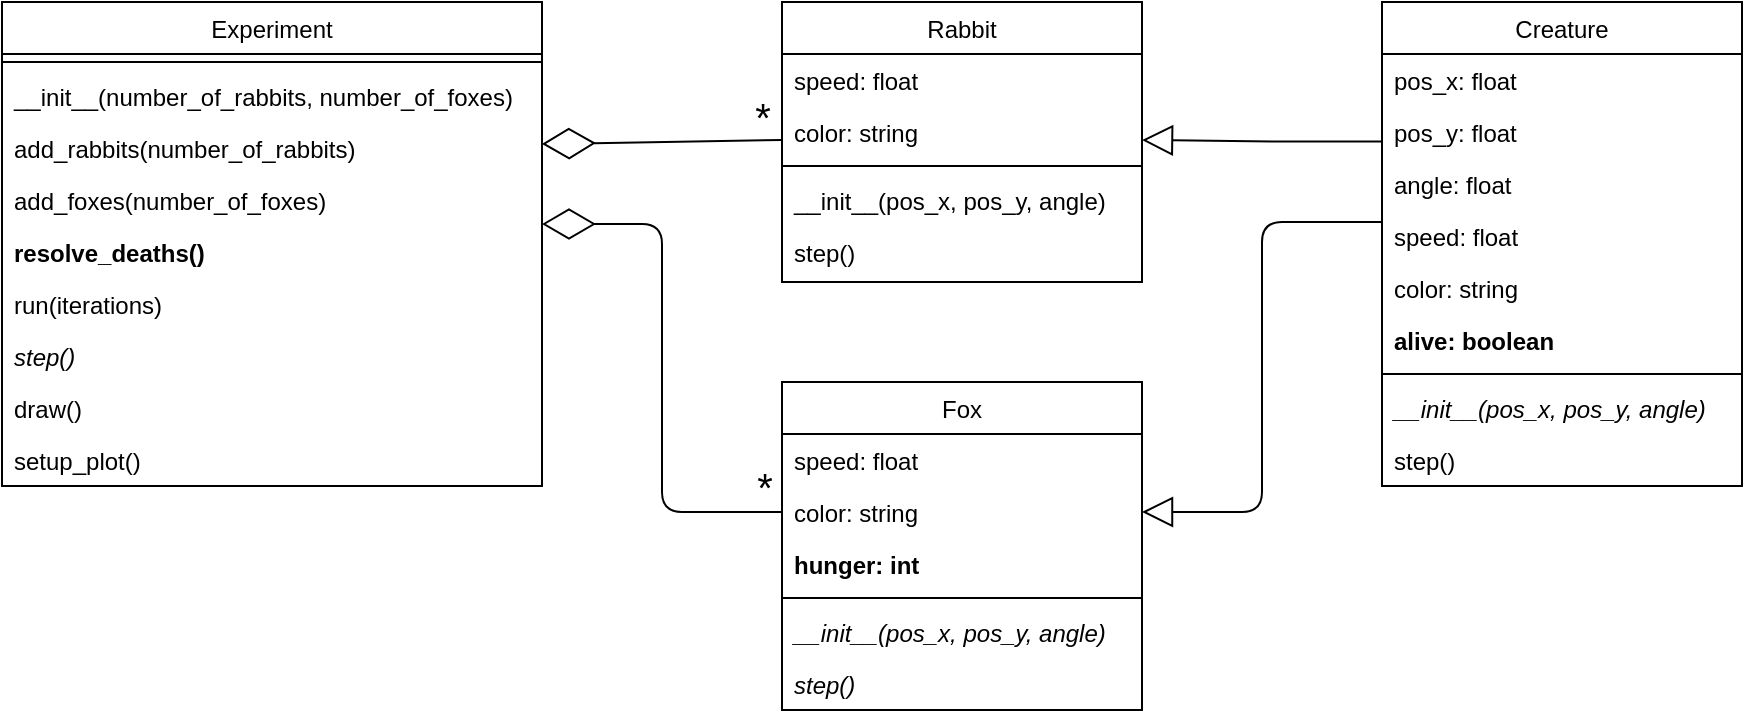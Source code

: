 <mxfile version="14.1.8" type="device"><diagram id="C5RBs43oDa-KdzZeNtuy" name="Page-1"><mxGraphModel dx="1207" dy="699" grid="1" gridSize="10" guides="1" tooltips="1" connect="1" arrows="1" fold="1" page="1" pageScale="1" pageWidth="827" pageHeight="1169" math="0" shadow="0"><root><mxCell id="WIyWlLk6GJQsqaUBKTNV-0"/><mxCell id="WIyWlLk6GJQsqaUBKTNV-1" parent="WIyWlLk6GJQsqaUBKTNV-0"/><mxCell id="zkfFHV4jXpPFQw0GAbJ--0" value="Experiment" style="swimlane;fontStyle=0;align=center;verticalAlign=top;childLayout=stackLayout;horizontal=1;startSize=26;horizontalStack=0;resizeParent=1;resizeLast=0;collapsible=1;marginBottom=0;rounded=0;shadow=0;strokeWidth=1;" parent="WIyWlLk6GJQsqaUBKTNV-1" vertex="1"><mxGeometry x="50" y="10" width="270" height="242" as="geometry"><mxRectangle x="230" y="140" width="160" height="26" as="alternateBounds"/></mxGeometry></mxCell><mxCell id="zkfFHV4jXpPFQw0GAbJ--4" value="" style="line;html=1;strokeWidth=1;align=left;verticalAlign=middle;spacingTop=-1;spacingLeft=3;spacingRight=3;rotatable=0;labelPosition=right;points=[];portConstraint=eastwest;" parent="zkfFHV4jXpPFQw0GAbJ--0" vertex="1"><mxGeometry y="26" width="270" height="8" as="geometry"/></mxCell><mxCell id="zkfFHV4jXpPFQw0GAbJ--5" value="__init__(number_of_rabbits, number_of_foxes)" style="text;align=left;verticalAlign=top;spacingLeft=4;spacingRight=4;overflow=hidden;rotatable=0;points=[[0,0.5],[1,0.5]];portConstraint=eastwest;fontStyle=0" parent="zkfFHV4jXpPFQw0GAbJ--0" vertex="1"><mxGeometry y="34" width="270" height="26" as="geometry"/></mxCell><mxCell id="6k0pFT1f-SALafKPparU-26" value="add_rabbits(number_of_rabbits)" style="text;align=left;verticalAlign=top;spacingLeft=4;spacingRight=4;overflow=hidden;rotatable=0;points=[[0,0.5],[1,0.5]];portConstraint=eastwest;" vertex="1" parent="zkfFHV4jXpPFQw0GAbJ--0"><mxGeometry y="60" width="270" height="26" as="geometry"/></mxCell><mxCell id="6k0pFT1f-SALafKPparU-27" value="add_foxes(number_of_foxes)" style="text;align=left;verticalAlign=top;spacingLeft=4;spacingRight=4;overflow=hidden;rotatable=0;points=[[0,0.5],[1,0.5]];portConstraint=eastwest;" vertex="1" parent="zkfFHV4jXpPFQw0GAbJ--0"><mxGeometry y="86" width="270" height="26" as="geometry"/></mxCell><mxCell id="6k0pFT1f-SALafKPparU-28" value="resolve_deaths()" style="text;align=left;verticalAlign=top;spacingLeft=4;spacingRight=4;overflow=hidden;rotatable=0;points=[[0,0.5],[1,0.5]];portConstraint=eastwest;fontStyle=1" vertex="1" parent="zkfFHV4jXpPFQw0GAbJ--0"><mxGeometry y="112" width="270" height="26" as="geometry"/></mxCell><mxCell id="6k0pFT1f-SALafKPparU-34" value="run(iterations)" style="text;align=left;verticalAlign=top;spacingLeft=4;spacingRight=4;overflow=hidden;rotatable=0;points=[[0,0.5],[1,0.5]];portConstraint=eastwest;" vertex="1" parent="zkfFHV4jXpPFQw0GAbJ--0"><mxGeometry y="138" width="270" height="26" as="geometry"/></mxCell><mxCell id="6k0pFT1f-SALafKPparU-33" value="step()" style="text;align=left;verticalAlign=top;spacingLeft=4;spacingRight=4;overflow=hidden;rotatable=0;points=[[0,0.5],[1,0.5]];portConstraint=eastwest;fontStyle=2" vertex="1" parent="zkfFHV4jXpPFQw0GAbJ--0"><mxGeometry y="164" width="270" height="26" as="geometry"/></mxCell><mxCell id="6k0pFT1f-SALafKPparU-31" value="draw()" style="text;align=left;verticalAlign=top;spacingLeft=4;spacingRight=4;overflow=hidden;rotatable=0;points=[[0,0.5],[1,0.5]];portConstraint=eastwest;" vertex="1" parent="zkfFHV4jXpPFQw0GAbJ--0"><mxGeometry y="190" width="270" height="26" as="geometry"/></mxCell><mxCell id="6k0pFT1f-SALafKPparU-32" value="setup_plot()" style="text;align=left;verticalAlign=top;spacingLeft=4;spacingRight=4;overflow=hidden;rotatable=0;points=[[0,0.5],[1,0.5]];portConstraint=eastwest;" vertex="1" parent="zkfFHV4jXpPFQw0GAbJ--0"><mxGeometry y="216" width="270" height="26" as="geometry"/></mxCell><mxCell id="zkfFHV4jXpPFQw0GAbJ--17" value="Fox" style="swimlane;fontStyle=0;align=center;verticalAlign=top;childLayout=stackLayout;horizontal=1;startSize=26;horizontalStack=0;resizeParent=1;resizeLast=0;collapsible=1;marginBottom=0;rounded=0;shadow=0;strokeWidth=1;" parent="WIyWlLk6GJQsqaUBKTNV-1" vertex="1"><mxGeometry x="440" y="200" width="180" height="164" as="geometry"><mxRectangle x="350" y="130" width="160" height="26" as="alternateBounds"/></mxGeometry></mxCell><mxCell id="zkfFHV4jXpPFQw0GAbJ--18" value="speed: float" style="text;align=left;verticalAlign=top;spacingLeft=4;spacingRight=4;overflow=hidden;rotatable=0;points=[[0,0.5],[1,0.5]];portConstraint=eastwest;" parent="zkfFHV4jXpPFQw0GAbJ--17" vertex="1"><mxGeometry y="26" width="180" height="26" as="geometry"/></mxCell><mxCell id="zkfFHV4jXpPFQw0GAbJ--20" value="color: string" style="text;align=left;verticalAlign=top;spacingLeft=4;spacingRight=4;overflow=hidden;rotatable=0;points=[[0,0.5],[1,0.5]];portConstraint=eastwest;rounded=0;shadow=0;html=0;" parent="zkfFHV4jXpPFQw0GAbJ--17" vertex="1"><mxGeometry y="52" width="180" height="26" as="geometry"/></mxCell><mxCell id="zkfFHV4jXpPFQw0GAbJ--21" value="hunger: int" style="text;align=left;verticalAlign=top;spacingLeft=4;spacingRight=4;overflow=hidden;rotatable=0;points=[[0,0.5],[1,0.5]];portConstraint=eastwest;rounded=0;shadow=0;html=0;fontStyle=1" parent="zkfFHV4jXpPFQw0GAbJ--17" vertex="1"><mxGeometry y="78" width="180" height="26" as="geometry"/></mxCell><mxCell id="zkfFHV4jXpPFQw0GAbJ--23" value="" style="line;html=1;strokeWidth=1;align=left;verticalAlign=middle;spacingTop=-1;spacingLeft=3;spacingRight=3;rotatable=0;labelPosition=right;points=[];portConstraint=eastwest;" parent="zkfFHV4jXpPFQw0GAbJ--17" vertex="1"><mxGeometry y="104" width="180" height="8" as="geometry"/></mxCell><mxCell id="zkfFHV4jXpPFQw0GAbJ--24" value="__init__(pos_x, pos_y, angle)" style="text;align=left;verticalAlign=top;spacingLeft=4;spacingRight=4;overflow=hidden;rotatable=0;points=[[0,0.5],[1,0.5]];portConstraint=eastwest;fontStyle=2" parent="zkfFHV4jXpPFQw0GAbJ--17" vertex="1"><mxGeometry y="112" width="180" height="26" as="geometry"/></mxCell><mxCell id="zkfFHV4jXpPFQw0GAbJ--25" value="step()" style="text;align=left;verticalAlign=top;spacingLeft=4;spacingRight=4;overflow=hidden;rotatable=0;points=[[0,0.5],[1,0.5]];portConstraint=eastwest;fontStyle=2" parent="zkfFHV4jXpPFQw0GAbJ--17" vertex="1"><mxGeometry y="138" width="180" height="26" as="geometry"/></mxCell><mxCell id="6k0pFT1f-SALafKPparU-0" value="" style="endArrow=diamondThin;endFill=0;endSize=24;html=1;exitX=0;exitY=0.5;exitDx=0;exitDy=0;edgeStyle=orthogonalEdgeStyle;" edge="1" parent="WIyWlLk6GJQsqaUBKTNV-1" source="zkfFHV4jXpPFQw0GAbJ--20"><mxGeometry width="160" relative="1" as="geometry"><mxPoint x="578" y="227.5" as="sourcePoint"/><mxPoint x="320" y="121" as="targetPoint"/><Array as="points"><mxPoint x="380" y="265"/><mxPoint x="380" y="121"/></Array></mxGeometry></mxCell><mxCell id="6k0pFT1f-SALafKPparU-3" value="*" style="edgeLabel;html=1;align=center;verticalAlign=middle;resizable=0;points=[];fontSize=20;labelBackgroundColor=none;" vertex="1" connectable="0" parent="6k0pFT1f-SALafKPparU-0"><mxGeometry x="-0.62" y="-2" relative="1" as="geometry"><mxPoint x="40.59" y="-11" as="offset"/></mxGeometry></mxCell><mxCell id="6k0pFT1f-SALafKPparU-15" value="Rabbit" style="swimlane;fontStyle=0;align=center;verticalAlign=top;childLayout=stackLayout;horizontal=1;startSize=26;horizontalStack=0;resizeParent=1;resizeLast=0;collapsible=1;marginBottom=0;rounded=0;shadow=0;strokeWidth=1;" vertex="1" parent="WIyWlLk6GJQsqaUBKTNV-1"><mxGeometry x="440" y="10" width="180" height="140" as="geometry"><mxRectangle x="350" y="130" width="160" height="26" as="alternateBounds"/></mxGeometry></mxCell><mxCell id="6k0pFT1f-SALafKPparU-16" value="speed: float" style="text;align=left;verticalAlign=top;spacingLeft=4;spacingRight=4;overflow=hidden;rotatable=0;points=[[0,0.5],[1,0.5]];portConstraint=eastwest;" vertex="1" parent="6k0pFT1f-SALafKPparU-15"><mxGeometry y="26" width="180" height="26" as="geometry"/></mxCell><mxCell id="6k0pFT1f-SALafKPparU-18" value="color: string" style="text;align=left;verticalAlign=top;spacingLeft=4;spacingRight=4;overflow=hidden;rotatable=0;points=[[0,0.5],[1,0.5]];portConstraint=eastwest;rounded=0;shadow=0;html=0;" vertex="1" parent="6k0pFT1f-SALafKPparU-15"><mxGeometry y="52" width="180" height="26" as="geometry"/></mxCell><mxCell id="6k0pFT1f-SALafKPparU-20" value="" style="line;html=1;strokeWidth=1;align=left;verticalAlign=middle;spacingTop=-1;spacingLeft=3;spacingRight=3;rotatable=0;labelPosition=right;points=[];portConstraint=eastwest;" vertex="1" parent="6k0pFT1f-SALafKPparU-15"><mxGeometry y="78" width="180" height="8" as="geometry"/></mxCell><mxCell id="6k0pFT1f-SALafKPparU-21" value="__init__(pos_x, pos_y, angle)" style="text;align=left;verticalAlign=top;spacingLeft=4;spacingRight=4;overflow=hidden;rotatable=0;points=[[0,0.5],[1,0.5]];portConstraint=eastwest;fontStyle=0" vertex="1" parent="6k0pFT1f-SALafKPparU-15"><mxGeometry y="86" width="180" height="26" as="geometry"/></mxCell><mxCell id="6k0pFT1f-SALafKPparU-22" value="step()" style="text;align=left;verticalAlign=top;spacingLeft=4;spacingRight=4;overflow=hidden;rotatable=0;points=[[0,0.5],[1,0.5]];portConstraint=eastwest;" vertex="1" parent="6k0pFT1f-SALafKPparU-15"><mxGeometry y="112" width="180" height="26" as="geometry"/></mxCell><mxCell id="6k0pFT1f-SALafKPparU-24" value="" style="endArrow=diamondThin;endFill=0;endSize=24;html=1;" edge="1" parent="WIyWlLk6GJQsqaUBKTNV-1"><mxGeometry width="160" relative="1" as="geometry"><mxPoint x="440" y="79" as="sourcePoint"/><mxPoint x="320" y="81" as="targetPoint"/></mxGeometry></mxCell><mxCell id="6k0pFT1f-SALafKPparU-25" value="*" style="edgeLabel;html=1;align=center;verticalAlign=middle;resizable=0;points=[];fontSize=20;labelBackgroundColor=none;" vertex="1" connectable="0" parent="6k0pFT1f-SALafKPparU-24"><mxGeometry x="-0.62" y="-2" relative="1" as="geometry"><mxPoint x="13.0" y="-11.0" as="offset"/></mxGeometry></mxCell><mxCell id="6k0pFT1f-SALafKPparU-36" value="Creature" style="swimlane;fontStyle=0;align=center;verticalAlign=top;childLayout=stackLayout;horizontal=1;startSize=26;horizontalStack=0;resizeParent=1;resizeLast=0;collapsible=1;marginBottom=0;rounded=0;shadow=0;strokeWidth=1;" vertex="1" parent="WIyWlLk6GJQsqaUBKTNV-1"><mxGeometry x="740" y="10" width="180" height="242" as="geometry"><mxRectangle x="350" y="130" width="160" height="26" as="alternateBounds"/></mxGeometry></mxCell><mxCell id="6k0pFT1f-SALafKPparU-37" value="pos_x: float" style="text;align=left;verticalAlign=top;spacingLeft=4;spacingRight=4;overflow=hidden;rotatable=0;points=[[0,0.5],[1,0.5]];portConstraint=eastwest;" vertex="1" parent="6k0pFT1f-SALafKPparU-36"><mxGeometry y="26" width="180" height="26" as="geometry"/></mxCell><mxCell id="6k0pFT1f-SALafKPparU-38" value="pos_y: float" style="text;align=left;verticalAlign=top;spacingLeft=4;spacingRight=4;overflow=hidden;rotatable=0;points=[[0,0.5],[1,0.5]];portConstraint=eastwest;rounded=0;shadow=0;html=0;" vertex="1" parent="6k0pFT1f-SALafKPparU-36"><mxGeometry y="52" width="180" height="26" as="geometry"/></mxCell><mxCell id="6k0pFT1f-SALafKPparU-53" value="angle: float" style="text;align=left;verticalAlign=top;spacingLeft=4;spacingRight=4;overflow=hidden;rotatable=0;points=[[0,0.5],[1,0.5]];portConstraint=eastwest;rounded=0;shadow=0;html=0;" vertex="1" parent="6k0pFT1f-SALafKPparU-36"><mxGeometry y="78" width="180" height="26" as="geometry"/></mxCell><mxCell id="6k0pFT1f-SALafKPparU-45" value="speed: float" style="text;align=left;verticalAlign=top;spacingLeft=4;spacingRight=4;overflow=hidden;rotatable=0;points=[[0,0.5],[1,0.5]];portConstraint=eastwest;rounded=0;shadow=0;html=0;" vertex="1" parent="6k0pFT1f-SALafKPparU-36"><mxGeometry y="104" width="180" height="26" as="geometry"/></mxCell><mxCell id="6k0pFT1f-SALafKPparU-48" value="color: string" style="text;align=left;verticalAlign=top;spacingLeft=4;spacingRight=4;overflow=hidden;rotatable=0;points=[[0,0.5],[1,0.5]];portConstraint=eastwest;rounded=0;shadow=0;html=0;" vertex="1" parent="6k0pFT1f-SALafKPparU-36"><mxGeometry y="130" width="180" height="26" as="geometry"/></mxCell><mxCell id="6k0pFT1f-SALafKPparU-47" value="alive: boolean" style="text;align=left;verticalAlign=top;spacingLeft=4;spacingRight=4;overflow=hidden;rotatable=0;points=[[0,0.5],[1,0.5]];portConstraint=eastwest;rounded=0;shadow=0;html=0;fontStyle=1" vertex="1" parent="6k0pFT1f-SALafKPparU-36"><mxGeometry y="156" width="180" height="26" as="geometry"/></mxCell><mxCell id="6k0pFT1f-SALafKPparU-40" value="" style="line;html=1;strokeWidth=1;align=left;verticalAlign=middle;spacingTop=-1;spacingLeft=3;spacingRight=3;rotatable=0;labelPosition=right;points=[];portConstraint=eastwest;" vertex="1" parent="6k0pFT1f-SALafKPparU-36"><mxGeometry y="182" width="180" height="8" as="geometry"/></mxCell><mxCell id="6k0pFT1f-SALafKPparU-41" value="__init__(pos_x, pos_y, angle)" style="text;align=left;verticalAlign=top;spacingLeft=4;spacingRight=4;overflow=hidden;rotatable=0;points=[[0,0.5],[1,0.5]];portConstraint=eastwest;fontStyle=2" vertex="1" parent="6k0pFT1f-SALafKPparU-36"><mxGeometry y="190" width="180" height="26" as="geometry"/></mxCell><mxCell id="6k0pFT1f-SALafKPparU-49" value="step()" style="text;align=left;verticalAlign=top;spacingLeft=4;spacingRight=4;overflow=hidden;rotatable=0;points=[[0,0.5],[1,0.5]];portConstraint=eastwest;" vertex="1" parent="6k0pFT1f-SALafKPparU-36"><mxGeometry y="216" width="180" height="26" as="geometry"/></mxCell><mxCell id="6k0pFT1f-SALafKPparU-51" style="edgeStyle=orthogonalEdgeStyle;rounded=0;orthogonalLoop=1;jettySize=auto;html=1;exitX=0.002;exitY=-0.315;exitDx=0;exitDy=0;fontSize=16;endArrow=block;endFill=0;startSize=6;endSize=13;exitPerimeter=0;" edge="1" parent="WIyWlLk6GJQsqaUBKTNV-1" source="6k0pFT1f-SALafKPparU-53"><mxGeometry relative="1" as="geometry"><mxPoint x="620" y="79" as="targetPoint"/><Array as="points"><mxPoint x="685" y="79"/></Array></mxGeometry></mxCell><mxCell id="6k0pFT1f-SALafKPparU-52" style="rounded=1;orthogonalLoop=1;jettySize=auto;html=1;fontSize=16;endArrow=block;endFill=0;startSize=6;endSize=13;edgeStyle=orthogonalEdgeStyle;entryX=1;entryY=0.5;entryDx=0;entryDy=0;" edge="1" parent="WIyWlLk6GJQsqaUBKTNV-1" target="zkfFHV4jXpPFQw0GAbJ--20"><mxGeometry relative="1" as="geometry"><mxPoint x="740" y="120" as="sourcePoint"/><mxPoint x="620" y="275" as="targetPoint"/><Array as="points"><mxPoint x="680" y="120"/><mxPoint x="680" y="265"/></Array></mxGeometry></mxCell></root></mxGraphModel></diagram></mxfile>